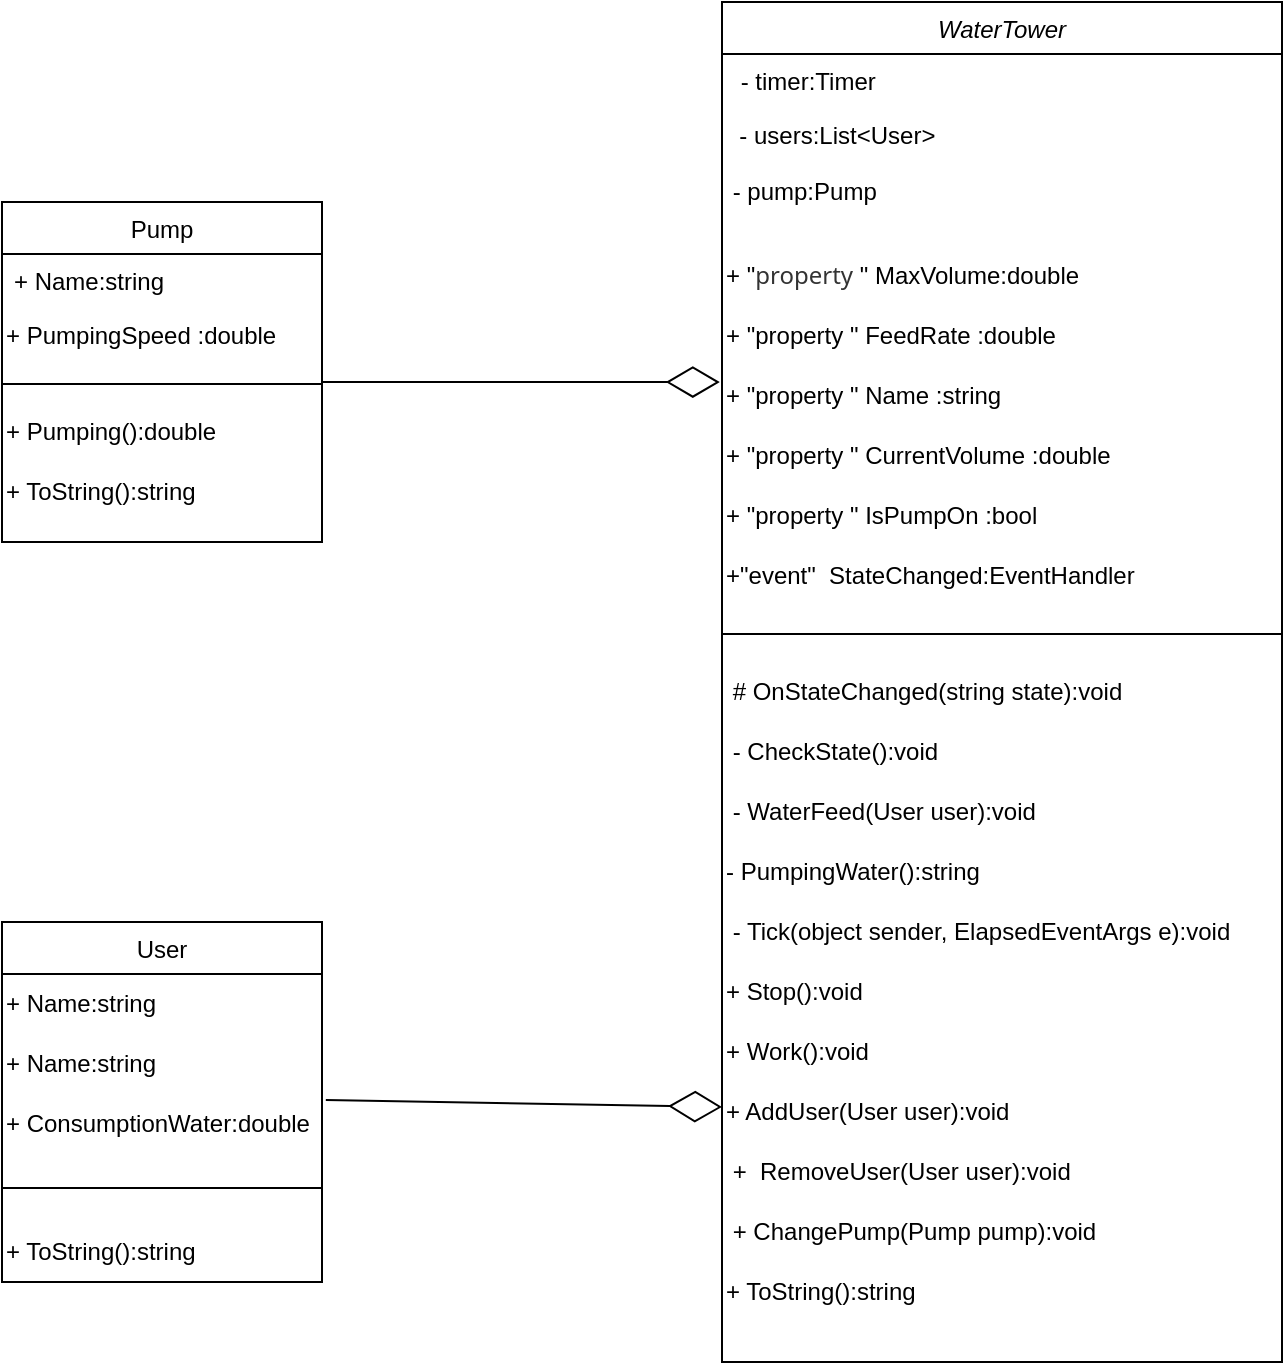 <mxfile version="21.1.4" type="device">
  <diagram id="C5RBs43oDa-KdzZeNtuy" name="Page-1">
    <mxGraphModel dx="1434" dy="796" grid="1" gridSize="10" guides="1" tooltips="1" connect="1" arrows="1" fold="1" page="1" pageScale="1" pageWidth="827" pageHeight="1169" math="0" shadow="0">
      <root>
        <mxCell id="WIyWlLk6GJQsqaUBKTNV-0" />
        <mxCell id="WIyWlLk6GJQsqaUBKTNV-1" parent="WIyWlLk6GJQsqaUBKTNV-0" />
        <mxCell id="zkfFHV4jXpPFQw0GAbJ--0" value="WaterTower&#xa;" style="swimlane;fontStyle=2;align=center;verticalAlign=top;childLayout=stackLayout;horizontal=1;startSize=26;horizontalStack=0;resizeParent=1;resizeLast=0;collapsible=1;marginBottom=0;rounded=0;shadow=0;strokeWidth=1;" parent="WIyWlLk6GJQsqaUBKTNV-1" vertex="1">
          <mxGeometry x="440" y="10" width="280" height="680" as="geometry">
            <mxRectangle x="230" y="140" width="160" height="26" as="alternateBounds" />
          </mxGeometry>
        </mxCell>
        <mxCell id="zkfFHV4jXpPFQw0GAbJ--1" value=" - timer:Timer " style="text;align=left;verticalAlign=top;spacingLeft=4;spacingRight=4;overflow=hidden;rotatable=0;points=[[0,0.5],[1,0.5]];portConstraint=eastwest;" parent="zkfFHV4jXpPFQw0GAbJ--0" vertex="1">
          <mxGeometry y="26" width="280" height="26" as="geometry" />
        </mxCell>
        <mxCell id="26IIPRmZ1VzTPwxLKVsR-26" value="&amp;nbsp; - users:List&amp;lt;User&amp;gt;" style="text;html=1;align=left;verticalAlign=middle;resizable=0;points=[];autosize=1;strokeColor=none;fillColor=none;" vertex="1" parent="zkfFHV4jXpPFQw0GAbJ--0">
          <mxGeometry y="52" width="280" height="30" as="geometry" />
        </mxCell>
        <mxCell id="26IIPRmZ1VzTPwxLKVsR-27" value="&lt;div&gt;&amp;nbsp;- pump:Pump&lt;/div&gt;&lt;div&gt;&lt;br&gt;&lt;/div&gt;" style="text;html=1;align=left;verticalAlign=middle;resizable=0;points=[];autosize=1;strokeColor=none;fillColor=none;" vertex="1" parent="zkfFHV4jXpPFQw0GAbJ--0">
          <mxGeometry y="82" width="280" height="40" as="geometry" />
        </mxCell>
        <mxCell id="26IIPRmZ1VzTPwxLKVsR-28" value="+ &quot;&lt;font style=&quot;font-size: 12px;&quot;&gt;&lt;span style=&quot;color: rgb(51, 51, 51); font-family: &amp;quot;Segoe UI&amp;quot;, Tahoma, Geneva, Verdana, sans-serif; background-color: rgb(255, 255, 255);&quot;&gt;property&lt;/span&gt;&amp;nbsp;&lt;/font&gt;&quot; MaxVolume:double" style="text;html=1;align=left;verticalAlign=middle;resizable=0;points=[];autosize=1;strokeColor=none;fillColor=none;" vertex="1" parent="zkfFHV4jXpPFQw0GAbJ--0">
          <mxGeometry y="122" width="280" height="30" as="geometry" />
        </mxCell>
        <mxCell id="26IIPRmZ1VzTPwxLKVsR-30" value="+ &quot;&lt;font style=&quot;border-color: var(--border-color);&quot;&gt;property&amp;nbsp;&lt;/font&gt;&quot; FeedRate&amp;nbsp;:double" style="text;html=1;align=left;verticalAlign=middle;resizable=0;points=[];autosize=1;strokeColor=none;fillColor=none;" vertex="1" parent="zkfFHV4jXpPFQw0GAbJ--0">
          <mxGeometry y="152" width="280" height="30" as="geometry" />
        </mxCell>
        <mxCell id="26IIPRmZ1VzTPwxLKVsR-31" value="+ &quot;&lt;font style=&quot;border-color: var(--border-color);&quot;&gt;property&amp;nbsp;&lt;/font&gt;&quot; Name&amp;nbsp;:string" style="text;html=1;align=left;verticalAlign=middle;resizable=0;points=[];autosize=1;strokeColor=none;fillColor=none;" vertex="1" parent="zkfFHV4jXpPFQw0GAbJ--0">
          <mxGeometry y="182" width="280" height="30" as="geometry" />
        </mxCell>
        <mxCell id="26IIPRmZ1VzTPwxLKVsR-29" value="+ &quot;&lt;font style=&quot;border-color: var(--border-color);&quot;&gt;property&amp;nbsp;&lt;/font&gt;&quot; CurrentVolume&amp;nbsp;:double" style="text;html=1;align=left;verticalAlign=middle;resizable=0;points=[];autosize=1;strokeColor=none;fillColor=none;" vertex="1" parent="zkfFHV4jXpPFQw0GAbJ--0">
          <mxGeometry y="212" width="280" height="30" as="geometry" />
        </mxCell>
        <mxCell id="26IIPRmZ1VzTPwxLKVsR-32" value="+ &quot;&lt;font style=&quot;border-color: var(--border-color);&quot;&gt;property&amp;nbsp;&lt;/font&gt;&quot; IsPumpOn&amp;nbsp;:bool" style="text;html=1;align=left;verticalAlign=middle;resizable=0;points=[];autosize=1;strokeColor=none;fillColor=none;" vertex="1" parent="zkfFHV4jXpPFQw0GAbJ--0">
          <mxGeometry y="242" width="280" height="30" as="geometry" />
        </mxCell>
        <mxCell id="26IIPRmZ1VzTPwxLKVsR-34" value="&lt;div&gt;&lt;span style=&quot;background-color: initial;&quot;&gt;+&quot;event&quot;&amp;nbsp; StateChanged:EventHandler&lt;/span&gt;&lt;br&gt;&lt;/div&gt;" style="text;html=1;align=left;verticalAlign=middle;resizable=0;points=[];autosize=1;strokeColor=none;fillColor=none;" vertex="1" parent="zkfFHV4jXpPFQw0GAbJ--0">
          <mxGeometry y="272" width="280" height="30" as="geometry" />
        </mxCell>
        <mxCell id="zkfFHV4jXpPFQw0GAbJ--4" value="" style="line;html=1;strokeWidth=1;align=left;verticalAlign=middle;spacingTop=-1;spacingLeft=3;spacingRight=3;rotatable=0;labelPosition=right;points=[];portConstraint=eastwest;" parent="zkfFHV4jXpPFQw0GAbJ--0" vertex="1">
          <mxGeometry y="302" width="280" height="28" as="geometry" />
        </mxCell>
        <mxCell id="26IIPRmZ1VzTPwxLKVsR-35" value="&amp;nbsp;# OnStateChanged(string state):void" style="text;html=1;align=left;verticalAlign=middle;resizable=0;points=[];autosize=1;strokeColor=none;fillColor=none;" vertex="1" parent="zkfFHV4jXpPFQw0GAbJ--0">
          <mxGeometry y="330" width="280" height="30" as="geometry" />
        </mxCell>
        <mxCell id="26IIPRmZ1VzTPwxLKVsR-36" value="&amp;nbsp;- CheckState():void" style="text;html=1;align=left;verticalAlign=middle;resizable=0;points=[];autosize=1;strokeColor=none;fillColor=none;" vertex="1" parent="zkfFHV4jXpPFQw0GAbJ--0">
          <mxGeometry y="360" width="280" height="30" as="geometry" />
        </mxCell>
        <mxCell id="26IIPRmZ1VzTPwxLKVsR-37" value="&amp;nbsp;- WaterFeed(User user):void" style="text;html=1;align=left;verticalAlign=middle;resizable=0;points=[];autosize=1;strokeColor=none;fillColor=none;" vertex="1" parent="zkfFHV4jXpPFQw0GAbJ--0">
          <mxGeometry y="390" width="280" height="30" as="geometry" />
        </mxCell>
        <mxCell id="26IIPRmZ1VzTPwxLKVsR-38" value="- PumpingWater():string" style="text;html=1;align=left;verticalAlign=middle;resizable=0;points=[];autosize=1;strokeColor=none;fillColor=none;" vertex="1" parent="zkfFHV4jXpPFQw0GAbJ--0">
          <mxGeometry y="420" width="280" height="30" as="geometry" />
        </mxCell>
        <mxCell id="26IIPRmZ1VzTPwxLKVsR-39" value="&amp;nbsp;- Tick(object sender, ElapsedEventArgs e):void" style="text;html=1;align=left;verticalAlign=middle;resizable=0;points=[];autosize=1;strokeColor=none;fillColor=none;" vertex="1" parent="zkfFHV4jXpPFQw0GAbJ--0">
          <mxGeometry y="450" width="280" height="30" as="geometry" />
        </mxCell>
        <mxCell id="26IIPRmZ1VzTPwxLKVsR-40" value="+ Stop():void&lt;br&gt;" style="text;html=1;align=left;verticalAlign=middle;resizable=0;points=[];autosize=1;strokeColor=none;fillColor=none;" vertex="1" parent="zkfFHV4jXpPFQw0GAbJ--0">
          <mxGeometry y="480" width="280" height="30" as="geometry" />
        </mxCell>
        <mxCell id="26IIPRmZ1VzTPwxLKVsR-41" value="+ Work():void" style="text;html=1;align=left;verticalAlign=middle;resizable=0;points=[];autosize=1;strokeColor=none;fillColor=none;" vertex="1" parent="zkfFHV4jXpPFQw0GAbJ--0">
          <mxGeometry y="510" width="280" height="30" as="geometry" />
        </mxCell>
        <mxCell id="26IIPRmZ1VzTPwxLKVsR-43" value="+ AddUser(User user):void" style="text;html=1;align=left;verticalAlign=middle;resizable=0;points=[];autosize=1;strokeColor=none;fillColor=none;" vertex="1" parent="zkfFHV4jXpPFQw0GAbJ--0">
          <mxGeometry y="540" width="280" height="30" as="geometry" />
        </mxCell>
        <mxCell id="26IIPRmZ1VzTPwxLKVsR-44" value="&amp;nbsp;+&amp;nbsp; RemoveUser(User user):void" style="text;html=1;align=left;verticalAlign=middle;resizable=0;points=[];autosize=1;strokeColor=none;fillColor=none;" vertex="1" parent="zkfFHV4jXpPFQw0GAbJ--0">
          <mxGeometry y="570" width="280" height="30" as="geometry" />
        </mxCell>
        <mxCell id="26IIPRmZ1VzTPwxLKVsR-45" value="&amp;nbsp;+ ChangePump(Pump pump):void" style="text;html=1;align=left;verticalAlign=middle;resizable=0;points=[];autosize=1;strokeColor=none;fillColor=none;" vertex="1" parent="zkfFHV4jXpPFQw0GAbJ--0">
          <mxGeometry y="600" width="280" height="30" as="geometry" />
        </mxCell>
        <mxCell id="26IIPRmZ1VzTPwxLKVsR-46" value="+ ToString():string" style="text;html=1;align=left;verticalAlign=middle;resizable=0;points=[];autosize=1;strokeColor=none;fillColor=none;" vertex="1" parent="zkfFHV4jXpPFQw0GAbJ--0">
          <mxGeometry y="630" width="280" height="30" as="geometry" />
        </mxCell>
        <mxCell id="zkfFHV4jXpPFQw0GAbJ--13" value="Pump&#xa;" style="swimlane;fontStyle=0;align=center;verticalAlign=top;childLayout=stackLayout;horizontal=1;startSize=26;horizontalStack=0;resizeParent=1;resizeLast=0;collapsible=1;marginBottom=0;rounded=0;shadow=0;strokeWidth=1;" parent="WIyWlLk6GJQsqaUBKTNV-1" vertex="1">
          <mxGeometry x="80" y="110" width="160" height="170" as="geometry">
            <mxRectangle x="340" y="380" width="170" height="26" as="alternateBounds" />
          </mxGeometry>
        </mxCell>
        <mxCell id="zkfFHV4jXpPFQw0GAbJ--14" value="+ Name:string&#xa;&#xa;" style="text;align=left;verticalAlign=top;spacingLeft=4;spacingRight=4;overflow=hidden;rotatable=0;points=[[0,0.5],[1,0.5]];portConstraint=eastwest;" parent="zkfFHV4jXpPFQw0GAbJ--13" vertex="1">
          <mxGeometry y="26" width="160" height="26" as="geometry" />
        </mxCell>
        <mxCell id="26IIPRmZ1VzTPwxLKVsR-21" value="+ PumpingSpeed :double" style="text;html=1;align=left;verticalAlign=middle;resizable=0;points=[];autosize=1;strokeColor=none;fillColor=none;" vertex="1" parent="zkfFHV4jXpPFQw0GAbJ--13">
          <mxGeometry y="52" width="160" height="30" as="geometry" />
        </mxCell>
        <mxCell id="zkfFHV4jXpPFQw0GAbJ--15" value="" style="line;html=1;strokeWidth=1;align=left;verticalAlign=middle;spacingTop=-1;spacingLeft=3;spacingRight=3;rotatable=0;labelPosition=right;points=[];portConstraint=eastwest;" parent="zkfFHV4jXpPFQw0GAbJ--13" vertex="1">
          <mxGeometry y="82" width="160" height="18" as="geometry" />
        </mxCell>
        <mxCell id="26IIPRmZ1VzTPwxLKVsR-22" value="+ Pumping():double" style="text;html=1;align=left;verticalAlign=middle;resizable=0;points=[];autosize=1;strokeColor=none;fillColor=none;" vertex="1" parent="zkfFHV4jXpPFQw0GAbJ--13">
          <mxGeometry y="100" width="160" height="30" as="geometry" />
        </mxCell>
        <mxCell id="26IIPRmZ1VzTPwxLKVsR-23" value="+ ToString():string" style="text;html=1;align=left;verticalAlign=middle;resizable=0;points=[];autosize=1;strokeColor=none;fillColor=none;" vertex="1" parent="zkfFHV4jXpPFQw0GAbJ--13">
          <mxGeometry y="130" width="160" height="30" as="geometry" />
        </mxCell>
        <mxCell id="zkfFHV4jXpPFQw0GAbJ--17" value="User&#xa;" style="swimlane;fontStyle=0;align=center;verticalAlign=top;childLayout=stackLayout;horizontal=1;startSize=26;horizontalStack=0;resizeParent=1;resizeLast=0;collapsible=1;marginBottom=0;rounded=0;shadow=0;strokeWidth=1;" parent="WIyWlLk6GJQsqaUBKTNV-1" vertex="1">
          <mxGeometry x="80" y="470" width="160" height="180" as="geometry">
            <mxRectangle x="370" y="420" width="160" height="26" as="alternateBounds" />
          </mxGeometry>
        </mxCell>
        <mxCell id="26IIPRmZ1VzTPwxLKVsR-0" value="+ Name:string&amp;nbsp;" style="text;html=1;align=left;verticalAlign=middle;resizable=0;points=[];autosize=1;strokeColor=none;fillColor=none;" vertex="1" parent="zkfFHV4jXpPFQw0GAbJ--17">
          <mxGeometry y="26" width="160" height="30" as="geometry" />
        </mxCell>
        <mxCell id="26IIPRmZ1VzTPwxLKVsR-51" value="+ Name:string&amp;nbsp;" style="text;html=1;align=left;verticalAlign=middle;resizable=0;points=[];autosize=1;strokeColor=none;fillColor=none;" vertex="1" parent="zkfFHV4jXpPFQw0GAbJ--17">
          <mxGeometry y="56" width="160" height="30" as="geometry" />
        </mxCell>
        <mxCell id="26IIPRmZ1VzTPwxLKVsR-16" value="+ ConsumptionWater:double&amp;nbsp;&amp;nbsp;" style="text;html=1;align=left;verticalAlign=middle;resizable=0;points=[];autosize=1;strokeColor=none;fillColor=none;" vertex="1" parent="zkfFHV4jXpPFQw0GAbJ--17">
          <mxGeometry y="86" width="160" height="30" as="geometry" />
        </mxCell>
        <mxCell id="zkfFHV4jXpPFQw0GAbJ--23" value="" style="line;html=1;strokeWidth=1;align=left;verticalAlign=middle;spacingTop=-1;spacingLeft=3;spacingRight=3;rotatable=0;labelPosition=right;points=[];portConstraint=eastwest;" parent="zkfFHV4jXpPFQw0GAbJ--17" vertex="1">
          <mxGeometry y="116" width="160" height="34" as="geometry" />
        </mxCell>
        <mxCell id="26IIPRmZ1VzTPwxLKVsR-17" value="+ ToString():string&lt;br&gt;" style="text;html=1;align=left;verticalAlign=middle;resizable=0;points=[];autosize=1;strokeColor=none;fillColor=none;" vertex="1" parent="zkfFHV4jXpPFQw0GAbJ--17">
          <mxGeometry y="150" width="160" height="30" as="geometry" />
        </mxCell>
        <mxCell id="26IIPRmZ1VzTPwxLKVsR-12" value="" style="endArrow=diamondThin;endFill=0;endSize=24;html=1;rounded=0;entryX=-0.004;entryY=0.267;entryDx=0;entryDy=0;entryPerimeter=0;" edge="1" parent="WIyWlLk6GJQsqaUBKTNV-1" target="26IIPRmZ1VzTPwxLKVsR-31">
          <mxGeometry width="160" relative="1" as="geometry">
            <mxPoint x="240" y="200" as="sourcePoint" />
            <mxPoint x="370" y="200" as="targetPoint" />
            <Array as="points" />
          </mxGeometry>
        </mxCell>
        <mxCell id="26IIPRmZ1VzTPwxLKVsR-13" value="" style="endArrow=diamondThin;endFill=0;endSize=24;html=1;rounded=0;exitX=1.012;exitY=0.1;exitDx=0;exitDy=0;exitPerimeter=0;" edge="1" parent="WIyWlLk6GJQsqaUBKTNV-1" source="26IIPRmZ1VzTPwxLKVsR-16" target="26IIPRmZ1VzTPwxLKVsR-43">
          <mxGeometry width="160" relative="1" as="geometry">
            <mxPoint x="440" y="410" as="sourcePoint" />
            <mxPoint x="450" y="560" as="targetPoint" />
            <Array as="points" />
          </mxGeometry>
        </mxCell>
      </root>
    </mxGraphModel>
  </diagram>
</mxfile>
